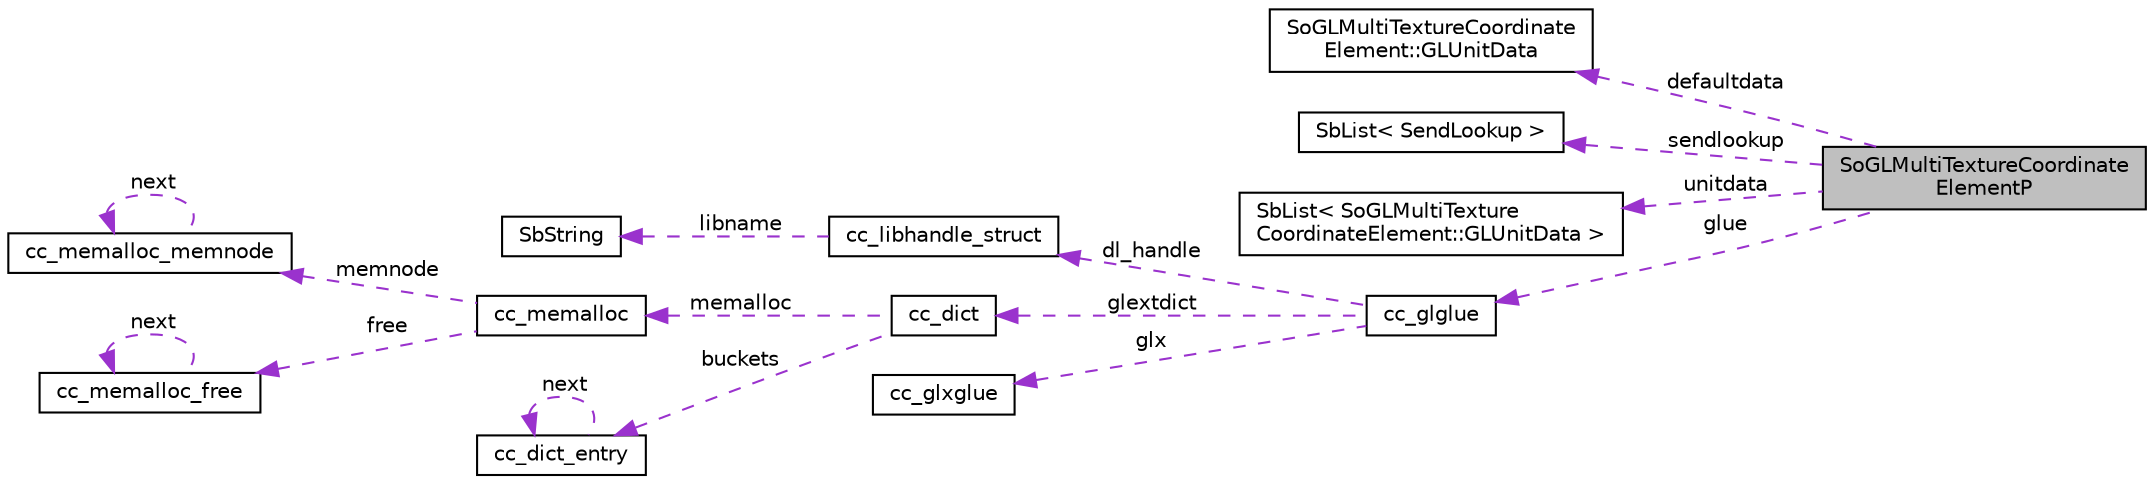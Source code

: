 digraph "SoGLMultiTextureCoordinateElementP"
{
 // LATEX_PDF_SIZE
  edge [fontname="Helvetica",fontsize="10",labelfontname="Helvetica",labelfontsize="10"];
  node [fontname="Helvetica",fontsize="10",shape=record];
  rankdir="LR";
  Node1 [label="SoGLMultiTextureCoordinate\lElementP",height=0.2,width=0.4,color="black", fillcolor="grey75", style="filled", fontcolor="black",tooltip=" "];
  Node2 -> Node1 [dir="back",color="darkorchid3",fontsize="10",style="dashed",label=" defaultdata" ,fontname="Helvetica"];
  Node2 [label="SoGLMultiTextureCoordinate\lElement::GLUnitData",height=0.2,width=0.4,color="black", fillcolor="white", style="filled",URL="$classSoGLMultiTextureCoordinateElement_1_1GLUnitData.html",tooltip=" "];
  Node3 -> Node1 [dir="back",color="darkorchid3",fontsize="10",style="dashed",label=" sendlookup" ,fontname="Helvetica"];
  Node3 [label="SbList\< SendLookup \>",height=0.2,width=0.4,color="black", fillcolor="white", style="filled",URL="$classSbList.html",tooltip=" "];
  Node4 -> Node1 [dir="back",color="darkorchid3",fontsize="10",style="dashed",label=" unitdata" ,fontname="Helvetica"];
  Node4 [label="SbList\< SoGLMultiTexture\lCoordinateElement::GLUnitData \>",height=0.2,width=0.4,color="black", fillcolor="white", style="filled",URL="$classSbList.html",tooltip=" "];
  Node5 -> Node1 [dir="back",color="darkorchid3",fontsize="10",style="dashed",label=" glue" ,fontname="Helvetica"];
  Node5 [label="cc_glglue",height=0.2,width=0.4,color="black", fillcolor="white", style="filled",URL="$structcc__glglue.html",tooltip=" "];
  Node6 -> Node5 [dir="back",color="darkorchid3",fontsize="10",style="dashed",label=" dl_handle" ,fontname="Helvetica"];
  Node6 [label="cc_libhandle_struct",height=0.2,width=0.4,color="black", fillcolor="white", style="filled",URL="$structcc__libhandle__struct.html",tooltip=" "];
  Node7 -> Node6 [dir="back",color="darkorchid3",fontsize="10",style="dashed",label=" libname" ,fontname="Helvetica"];
  Node7 [label="SbString",height=0.2,width=0.4,color="black", fillcolor="white", style="filled",URL="$classSbString.html",tooltip="The SbString class is a string class with convenience functions for string operations."];
  Node8 -> Node5 [dir="back",color="darkorchid3",fontsize="10",style="dashed",label=" glextdict" ,fontname="Helvetica"];
  Node8 [label="cc_dict",height=0.2,width=0.4,color="black", fillcolor="white", style="filled",URL="$structcc__dict.html",tooltip=" "];
  Node9 -> Node8 [dir="back",color="darkorchid3",fontsize="10",style="dashed",label=" memalloc" ,fontname="Helvetica"];
  Node9 [label="cc_memalloc",height=0.2,width=0.4,color="black", fillcolor="white", style="filled",URL="$structcc__memalloc.html",tooltip=" "];
  Node10 -> Node9 [dir="back",color="darkorchid3",fontsize="10",style="dashed",label=" memnode" ,fontname="Helvetica"];
  Node10 [label="cc_memalloc_memnode",height=0.2,width=0.4,color="black", fillcolor="white", style="filled",URL="$structcc__memalloc__memnode.html",tooltip=" "];
  Node10 -> Node10 [dir="back",color="darkorchid3",fontsize="10",style="dashed",label=" next" ,fontname="Helvetica"];
  Node11 -> Node9 [dir="back",color="darkorchid3",fontsize="10",style="dashed",label=" free" ,fontname="Helvetica"];
  Node11 [label="cc_memalloc_free",height=0.2,width=0.4,color="black", fillcolor="white", style="filled",URL="$structcc__memalloc__free.html",tooltip=" "];
  Node11 -> Node11 [dir="back",color="darkorchid3",fontsize="10",style="dashed",label=" next" ,fontname="Helvetica"];
  Node12 -> Node8 [dir="back",color="darkorchid3",fontsize="10",style="dashed",label=" buckets" ,fontname="Helvetica"];
  Node12 [label="cc_dict_entry",height=0.2,width=0.4,color="black", fillcolor="white", style="filled",URL="$structcc__dict__entry.html",tooltip=" "];
  Node12 -> Node12 [dir="back",color="darkorchid3",fontsize="10",style="dashed",label=" next" ,fontname="Helvetica"];
  Node13 -> Node5 [dir="back",color="darkorchid3",fontsize="10",style="dashed",label=" glx" ,fontname="Helvetica"];
  Node13 [label="cc_glxglue",height=0.2,width=0.4,color="black", fillcolor="white", style="filled",URL="$structcc__glxglue.html",tooltip=" "];
}
